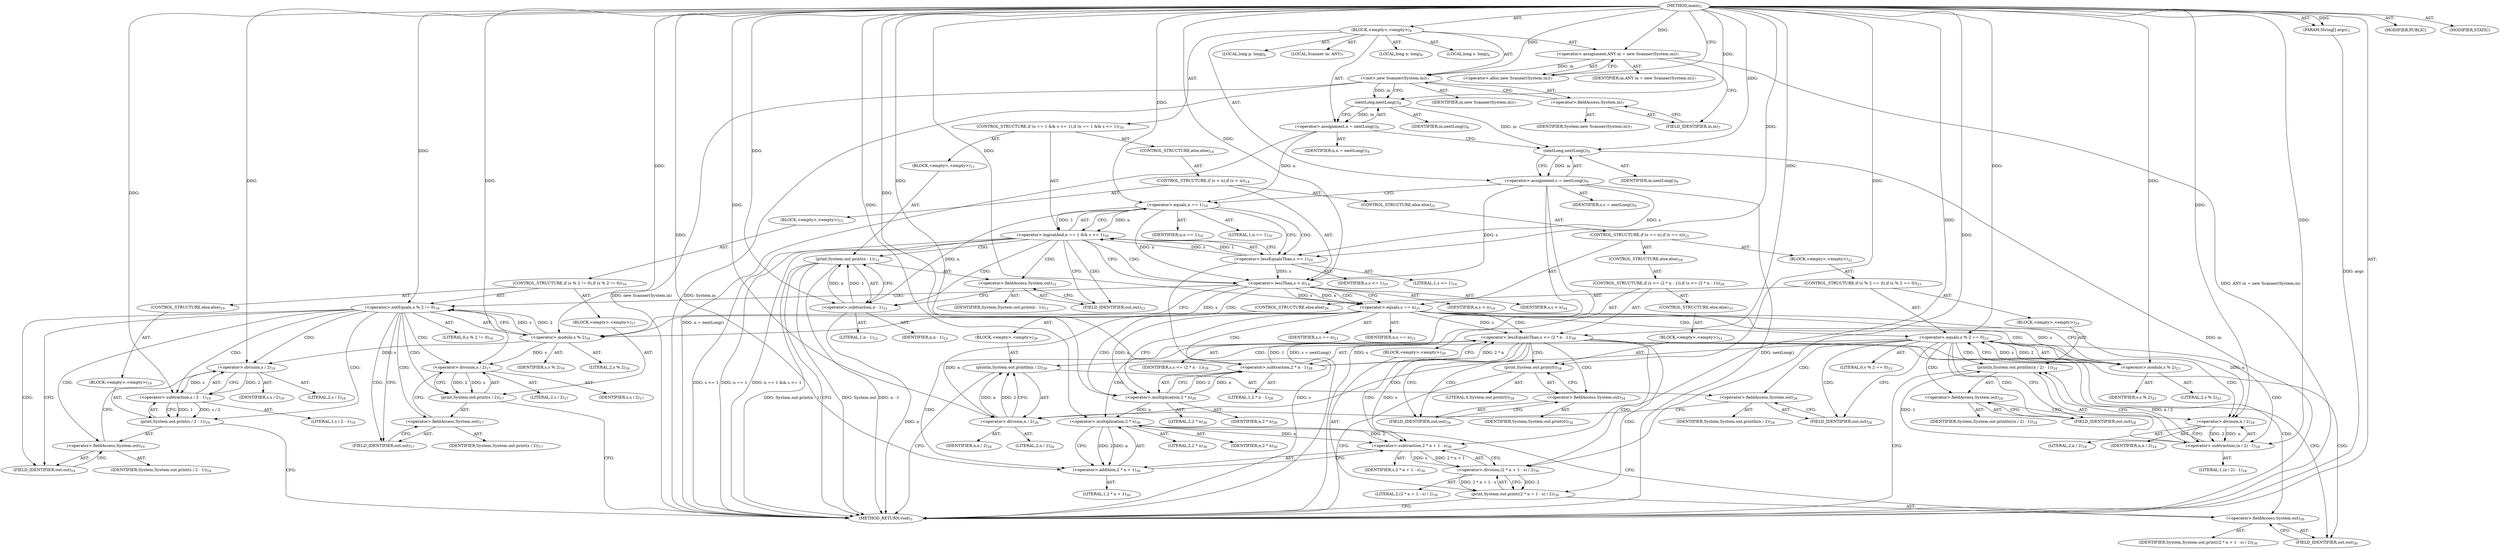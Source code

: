 digraph "main" {  
"19" [label = <(METHOD,main)<SUB>3</SUB>> ]
"20" [label = <(PARAM,String[] args)<SUB>3</SUB>> ]
"21" [label = <(BLOCK,&lt;empty&gt;,&lt;empty&gt;)<SUB>4</SUB>> ]
"22" [label = <(LOCAL,long n: long)<SUB>6</SUB>> ]
"23" [label = <(LOCAL,long s: long)<SUB>6</SUB>> ]
"24" [label = <(LOCAL,long p: long)<SUB>6</SUB>> ]
"4" [label = <(LOCAL,Scanner in: ANY)<SUB>7</SUB>> ]
"25" [label = <(&lt;operator&gt;.assignment,ANY in = new Scanner(System.in))<SUB>7</SUB>> ]
"26" [label = <(IDENTIFIER,in,ANY in = new Scanner(System.in))<SUB>7</SUB>> ]
"27" [label = <(&lt;operator&gt;.alloc,new Scanner(System.in))<SUB>7</SUB>> ]
"28" [label = <(&lt;init&gt;,new Scanner(System.in))<SUB>7</SUB>> ]
"3" [label = <(IDENTIFIER,in,new Scanner(System.in))<SUB>7</SUB>> ]
"29" [label = <(&lt;operator&gt;.fieldAccess,System.in)<SUB>7</SUB>> ]
"30" [label = <(IDENTIFIER,System,new Scanner(System.in))<SUB>7</SUB>> ]
"31" [label = <(FIELD_IDENTIFIER,in,in)<SUB>7</SUB>> ]
"32" [label = <(&lt;operator&gt;.assignment,n = nextLong())<SUB>8</SUB>> ]
"33" [label = <(IDENTIFIER,n,n = nextLong())<SUB>8</SUB>> ]
"34" [label = <(nextLong,nextLong())<SUB>8</SUB>> ]
"35" [label = <(IDENTIFIER,in,nextLong())<SUB>8</SUB>> ]
"36" [label = <(&lt;operator&gt;.assignment,s = nextLong())<SUB>9</SUB>> ]
"37" [label = <(IDENTIFIER,s,s = nextLong())<SUB>9</SUB>> ]
"38" [label = <(nextLong,nextLong())<SUB>9</SUB>> ]
"39" [label = <(IDENTIFIER,in,nextLong())<SUB>9</SUB>> ]
"40" [label = <(CONTROL_STRUCTURE,if (n == 1 &amp;&amp; s &lt;= 1),if (n == 1 &amp;&amp; s &lt;= 1))<SUB>10</SUB>> ]
"41" [label = <(&lt;operator&gt;.logicalAnd,n == 1 &amp;&amp; s &lt;= 1)<SUB>10</SUB>> ]
"42" [label = <(&lt;operator&gt;.equals,n == 1)<SUB>10</SUB>> ]
"43" [label = <(IDENTIFIER,n,n == 1)<SUB>10</SUB>> ]
"44" [label = <(LITERAL,1,n == 1)<SUB>10</SUB>> ]
"45" [label = <(&lt;operator&gt;.lessEqualsThan,s &lt;= 1)<SUB>10</SUB>> ]
"46" [label = <(IDENTIFIER,s,s &lt;= 1)<SUB>10</SUB>> ]
"47" [label = <(LITERAL,1,s &lt;= 1)<SUB>10</SUB>> ]
"48" [label = <(BLOCK,&lt;empty&gt;,&lt;empty&gt;)<SUB>11</SUB>> ]
"49" [label = <(print,System.out.print(n - 1))<SUB>12</SUB>> ]
"50" [label = <(&lt;operator&gt;.fieldAccess,System.out)<SUB>12</SUB>> ]
"51" [label = <(IDENTIFIER,System,System.out.print(n - 1))<SUB>12</SUB>> ]
"52" [label = <(FIELD_IDENTIFIER,out,out)<SUB>12</SUB>> ]
"53" [label = <(&lt;operator&gt;.subtraction,n - 1)<SUB>12</SUB>> ]
"54" [label = <(IDENTIFIER,n,n - 1)<SUB>12</SUB>> ]
"55" [label = <(LITERAL,1,n - 1)<SUB>12</SUB>> ]
"56" [label = <(CONTROL_STRUCTURE,else,else)<SUB>14</SUB>> ]
"57" [label = <(CONTROL_STRUCTURE,if (s &lt; n),if (s &lt; n))<SUB>14</SUB>> ]
"58" [label = <(&lt;operator&gt;.lessThan,s &lt; n)<SUB>14</SUB>> ]
"59" [label = <(IDENTIFIER,s,s &lt; n)<SUB>14</SUB>> ]
"60" [label = <(IDENTIFIER,n,s &lt; n)<SUB>14</SUB>> ]
"61" [label = <(BLOCK,&lt;empty&gt;,&lt;empty&gt;)<SUB>15</SUB>> ]
"62" [label = <(CONTROL_STRUCTURE,if (s % 2 != 0),if (s % 2 != 0))<SUB>16</SUB>> ]
"63" [label = <(&lt;operator&gt;.notEquals,s % 2 != 0)<SUB>16</SUB>> ]
"64" [label = <(&lt;operator&gt;.modulo,s % 2)<SUB>16</SUB>> ]
"65" [label = <(IDENTIFIER,s,s % 2)<SUB>16</SUB>> ]
"66" [label = <(LITERAL,2,s % 2)<SUB>16</SUB>> ]
"67" [label = <(LITERAL,0,s % 2 != 0)<SUB>16</SUB>> ]
"68" [label = <(BLOCK,&lt;empty&gt;,&lt;empty&gt;)<SUB>17</SUB>> ]
"69" [label = <(print,System.out.print(s / 2))<SUB>17</SUB>> ]
"70" [label = <(&lt;operator&gt;.fieldAccess,System.out)<SUB>17</SUB>> ]
"71" [label = <(IDENTIFIER,System,System.out.print(s / 2))<SUB>17</SUB>> ]
"72" [label = <(FIELD_IDENTIFIER,out,out)<SUB>17</SUB>> ]
"73" [label = <(&lt;operator&gt;.division,s / 2)<SUB>17</SUB>> ]
"74" [label = <(IDENTIFIER,s,s / 2)<SUB>17</SUB>> ]
"75" [label = <(LITERAL,2,s / 2)<SUB>17</SUB>> ]
"76" [label = <(CONTROL_STRUCTURE,else,else)<SUB>19</SUB>> ]
"77" [label = <(BLOCK,&lt;empty&gt;,&lt;empty&gt;)<SUB>19</SUB>> ]
"78" [label = <(print,System.out.print(s / 2 - 1))<SUB>19</SUB>> ]
"79" [label = <(&lt;operator&gt;.fieldAccess,System.out)<SUB>19</SUB>> ]
"80" [label = <(IDENTIFIER,System,System.out.print(s / 2 - 1))<SUB>19</SUB>> ]
"81" [label = <(FIELD_IDENTIFIER,out,out)<SUB>19</SUB>> ]
"82" [label = <(&lt;operator&gt;.subtraction,s / 2 - 1)<SUB>19</SUB>> ]
"83" [label = <(&lt;operator&gt;.division,s / 2)<SUB>19</SUB>> ]
"84" [label = <(IDENTIFIER,s,s / 2)<SUB>19</SUB>> ]
"85" [label = <(LITERAL,2,s / 2)<SUB>19</SUB>> ]
"86" [label = <(LITERAL,1,s / 2 - 1)<SUB>19</SUB>> ]
"87" [label = <(CONTROL_STRUCTURE,else,else)<SUB>21</SUB>> ]
"88" [label = <(CONTROL_STRUCTURE,if (s == n),if (s == n))<SUB>21</SUB>> ]
"89" [label = <(&lt;operator&gt;.equals,s == n)<SUB>21</SUB>> ]
"90" [label = <(IDENTIFIER,s,s == n)<SUB>21</SUB>> ]
"91" [label = <(IDENTIFIER,n,s == n)<SUB>21</SUB>> ]
"92" [label = <(BLOCK,&lt;empty&gt;,&lt;empty&gt;)<SUB>22</SUB>> ]
"93" [label = <(CONTROL_STRUCTURE,if (s % 2 == 0),if (s % 2 == 0))<SUB>23</SUB>> ]
"94" [label = <(&lt;operator&gt;.equals,s % 2 == 0)<SUB>23</SUB>> ]
"95" [label = <(&lt;operator&gt;.modulo,s % 2)<SUB>23</SUB>> ]
"96" [label = <(IDENTIFIER,s,s % 2)<SUB>23</SUB>> ]
"97" [label = <(LITERAL,2,s % 2)<SUB>23</SUB>> ]
"98" [label = <(LITERAL,0,s % 2 == 0)<SUB>23</SUB>> ]
"99" [label = <(BLOCK,&lt;empty&gt;,&lt;empty&gt;)<SUB>24</SUB>> ]
"100" [label = <(println,System.out.println((n / 2) - 1))<SUB>24</SUB>> ]
"101" [label = <(&lt;operator&gt;.fieldAccess,System.out)<SUB>24</SUB>> ]
"102" [label = <(IDENTIFIER,System,System.out.println((n / 2) - 1))<SUB>24</SUB>> ]
"103" [label = <(FIELD_IDENTIFIER,out,out)<SUB>24</SUB>> ]
"104" [label = <(&lt;operator&gt;.subtraction,(n / 2) - 1)<SUB>24</SUB>> ]
"105" [label = <(&lt;operator&gt;.division,n / 2)<SUB>24</SUB>> ]
"106" [label = <(IDENTIFIER,n,n / 2)<SUB>24</SUB>> ]
"107" [label = <(LITERAL,2,n / 2)<SUB>24</SUB>> ]
"108" [label = <(LITERAL,1,(n / 2) - 1)<SUB>24</SUB>> ]
"109" [label = <(CONTROL_STRUCTURE,else,else)<SUB>26</SUB>> ]
"110" [label = <(BLOCK,&lt;empty&gt;,&lt;empty&gt;)<SUB>26</SUB>> ]
"111" [label = <(println,System.out.println(n / 2))<SUB>26</SUB>> ]
"112" [label = <(&lt;operator&gt;.fieldAccess,System.out)<SUB>26</SUB>> ]
"113" [label = <(IDENTIFIER,System,System.out.println(n / 2))<SUB>26</SUB>> ]
"114" [label = <(FIELD_IDENTIFIER,out,out)<SUB>26</SUB>> ]
"115" [label = <(&lt;operator&gt;.division,n / 2)<SUB>26</SUB>> ]
"116" [label = <(IDENTIFIER,n,n / 2)<SUB>26</SUB>> ]
"117" [label = <(LITERAL,2,n / 2)<SUB>26</SUB>> ]
"118" [label = <(CONTROL_STRUCTURE,else,else)<SUB>28</SUB>> ]
"119" [label = <(CONTROL_STRUCTURE,if (s &lt;= (2 * n - 1)),if (s &lt;= (2 * n - 1)))<SUB>28</SUB>> ]
"120" [label = <(&lt;operator&gt;.lessEqualsThan,s &lt;= (2 * n - 1))<SUB>28</SUB>> ]
"121" [label = <(IDENTIFIER,s,s &lt;= (2 * n - 1))<SUB>28</SUB>> ]
"122" [label = <(&lt;operator&gt;.subtraction,2 * n - 1)<SUB>28</SUB>> ]
"123" [label = <(&lt;operator&gt;.multiplication,2 * n)<SUB>28</SUB>> ]
"124" [label = <(LITERAL,2,2 * n)<SUB>28</SUB>> ]
"125" [label = <(IDENTIFIER,n,2 * n)<SUB>28</SUB>> ]
"126" [label = <(LITERAL,1,2 * n - 1)<SUB>28</SUB>> ]
"127" [label = <(BLOCK,&lt;empty&gt;,&lt;empty&gt;)<SUB>29</SUB>> ]
"128" [label = <(print,System.out.print((2 * n + 1 - s) / 2))<SUB>30</SUB>> ]
"129" [label = <(&lt;operator&gt;.fieldAccess,System.out)<SUB>30</SUB>> ]
"130" [label = <(IDENTIFIER,System,System.out.print((2 * n + 1 - s) / 2))<SUB>30</SUB>> ]
"131" [label = <(FIELD_IDENTIFIER,out,out)<SUB>30</SUB>> ]
"132" [label = <(&lt;operator&gt;.division,(2 * n + 1 - s) / 2)<SUB>30</SUB>> ]
"133" [label = <(&lt;operator&gt;.subtraction,2 * n + 1 - s)<SUB>30</SUB>> ]
"134" [label = <(&lt;operator&gt;.addition,2 * n + 1)<SUB>30</SUB>> ]
"135" [label = <(&lt;operator&gt;.multiplication,2 * n)<SUB>30</SUB>> ]
"136" [label = <(LITERAL,2,2 * n)<SUB>30</SUB>> ]
"137" [label = <(IDENTIFIER,n,2 * n)<SUB>30</SUB>> ]
"138" [label = <(LITERAL,1,2 * n + 1)<SUB>30</SUB>> ]
"139" [label = <(IDENTIFIER,s,2 * n + 1 - s)<SUB>30</SUB>> ]
"140" [label = <(LITERAL,2,(2 * n + 1 - s) / 2)<SUB>30</SUB>> ]
"141" [label = <(CONTROL_STRUCTURE,else,else)<SUB>33</SUB>> ]
"142" [label = <(BLOCK,&lt;empty&gt;,&lt;empty&gt;)<SUB>33</SUB>> ]
"143" [label = <(print,System.out.print(0))<SUB>34</SUB>> ]
"144" [label = <(&lt;operator&gt;.fieldAccess,System.out)<SUB>34</SUB>> ]
"145" [label = <(IDENTIFIER,System,System.out.print(0))<SUB>34</SUB>> ]
"146" [label = <(FIELD_IDENTIFIER,out,out)<SUB>34</SUB>> ]
"147" [label = <(LITERAL,0,System.out.print(0))<SUB>34</SUB>> ]
"148" [label = <(MODIFIER,PUBLIC)> ]
"149" [label = <(MODIFIER,STATIC)> ]
"150" [label = <(METHOD_RETURN,void)<SUB>3</SUB>> ]
  "19" -> "20"  [ label = "AST: "] 
  "19" -> "21"  [ label = "AST: "] 
  "19" -> "148"  [ label = "AST: "] 
  "19" -> "149"  [ label = "AST: "] 
  "19" -> "150"  [ label = "AST: "] 
  "21" -> "22"  [ label = "AST: "] 
  "21" -> "23"  [ label = "AST: "] 
  "21" -> "24"  [ label = "AST: "] 
  "21" -> "4"  [ label = "AST: "] 
  "21" -> "25"  [ label = "AST: "] 
  "21" -> "28"  [ label = "AST: "] 
  "21" -> "32"  [ label = "AST: "] 
  "21" -> "36"  [ label = "AST: "] 
  "21" -> "40"  [ label = "AST: "] 
  "25" -> "26"  [ label = "AST: "] 
  "25" -> "27"  [ label = "AST: "] 
  "28" -> "3"  [ label = "AST: "] 
  "28" -> "29"  [ label = "AST: "] 
  "29" -> "30"  [ label = "AST: "] 
  "29" -> "31"  [ label = "AST: "] 
  "32" -> "33"  [ label = "AST: "] 
  "32" -> "34"  [ label = "AST: "] 
  "34" -> "35"  [ label = "AST: "] 
  "36" -> "37"  [ label = "AST: "] 
  "36" -> "38"  [ label = "AST: "] 
  "38" -> "39"  [ label = "AST: "] 
  "40" -> "41"  [ label = "AST: "] 
  "40" -> "48"  [ label = "AST: "] 
  "40" -> "56"  [ label = "AST: "] 
  "41" -> "42"  [ label = "AST: "] 
  "41" -> "45"  [ label = "AST: "] 
  "42" -> "43"  [ label = "AST: "] 
  "42" -> "44"  [ label = "AST: "] 
  "45" -> "46"  [ label = "AST: "] 
  "45" -> "47"  [ label = "AST: "] 
  "48" -> "49"  [ label = "AST: "] 
  "49" -> "50"  [ label = "AST: "] 
  "49" -> "53"  [ label = "AST: "] 
  "50" -> "51"  [ label = "AST: "] 
  "50" -> "52"  [ label = "AST: "] 
  "53" -> "54"  [ label = "AST: "] 
  "53" -> "55"  [ label = "AST: "] 
  "56" -> "57"  [ label = "AST: "] 
  "57" -> "58"  [ label = "AST: "] 
  "57" -> "61"  [ label = "AST: "] 
  "57" -> "87"  [ label = "AST: "] 
  "58" -> "59"  [ label = "AST: "] 
  "58" -> "60"  [ label = "AST: "] 
  "61" -> "62"  [ label = "AST: "] 
  "62" -> "63"  [ label = "AST: "] 
  "62" -> "68"  [ label = "AST: "] 
  "62" -> "76"  [ label = "AST: "] 
  "63" -> "64"  [ label = "AST: "] 
  "63" -> "67"  [ label = "AST: "] 
  "64" -> "65"  [ label = "AST: "] 
  "64" -> "66"  [ label = "AST: "] 
  "68" -> "69"  [ label = "AST: "] 
  "69" -> "70"  [ label = "AST: "] 
  "69" -> "73"  [ label = "AST: "] 
  "70" -> "71"  [ label = "AST: "] 
  "70" -> "72"  [ label = "AST: "] 
  "73" -> "74"  [ label = "AST: "] 
  "73" -> "75"  [ label = "AST: "] 
  "76" -> "77"  [ label = "AST: "] 
  "77" -> "78"  [ label = "AST: "] 
  "78" -> "79"  [ label = "AST: "] 
  "78" -> "82"  [ label = "AST: "] 
  "79" -> "80"  [ label = "AST: "] 
  "79" -> "81"  [ label = "AST: "] 
  "82" -> "83"  [ label = "AST: "] 
  "82" -> "86"  [ label = "AST: "] 
  "83" -> "84"  [ label = "AST: "] 
  "83" -> "85"  [ label = "AST: "] 
  "87" -> "88"  [ label = "AST: "] 
  "88" -> "89"  [ label = "AST: "] 
  "88" -> "92"  [ label = "AST: "] 
  "88" -> "118"  [ label = "AST: "] 
  "89" -> "90"  [ label = "AST: "] 
  "89" -> "91"  [ label = "AST: "] 
  "92" -> "93"  [ label = "AST: "] 
  "93" -> "94"  [ label = "AST: "] 
  "93" -> "99"  [ label = "AST: "] 
  "93" -> "109"  [ label = "AST: "] 
  "94" -> "95"  [ label = "AST: "] 
  "94" -> "98"  [ label = "AST: "] 
  "95" -> "96"  [ label = "AST: "] 
  "95" -> "97"  [ label = "AST: "] 
  "99" -> "100"  [ label = "AST: "] 
  "100" -> "101"  [ label = "AST: "] 
  "100" -> "104"  [ label = "AST: "] 
  "101" -> "102"  [ label = "AST: "] 
  "101" -> "103"  [ label = "AST: "] 
  "104" -> "105"  [ label = "AST: "] 
  "104" -> "108"  [ label = "AST: "] 
  "105" -> "106"  [ label = "AST: "] 
  "105" -> "107"  [ label = "AST: "] 
  "109" -> "110"  [ label = "AST: "] 
  "110" -> "111"  [ label = "AST: "] 
  "111" -> "112"  [ label = "AST: "] 
  "111" -> "115"  [ label = "AST: "] 
  "112" -> "113"  [ label = "AST: "] 
  "112" -> "114"  [ label = "AST: "] 
  "115" -> "116"  [ label = "AST: "] 
  "115" -> "117"  [ label = "AST: "] 
  "118" -> "119"  [ label = "AST: "] 
  "119" -> "120"  [ label = "AST: "] 
  "119" -> "127"  [ label = "AST: "] 
  "119" -> "141"  [ label = "AST: "] 
  "120" -> "121"  [ label = "AST: "] 
  "120" -> "122"  [ label = "AST: "] 
  "122" -> "123"  [ label = "AST: "] 
  "122" -> "126"  [ label = "AST: "] 
  "123" -> "124"  [ label = "AST: "] 
  "123" -> "125"  [ label = "AST: "] 
  "127" -> "128"  [ label = "AST: "] 
  "128" -> "129"  [ label = "AST: "] 
  "128" -> "132"  [ label = "AST: "] 
  "129" -> "130"  [ label = "AST: "] 
  "129" -> "131"  [ label = "AST: "] 
  "132" -> "133"  [ label = "AST: "] 
  "132" -> "140"  [ label = "AST: "] 
  "133" -> "134"  [ label = "AST: "] 
  "133" -> "139"  [ label = "AST: "] 
  "134" -> "135"  [ label = "AST: "] 
  "134" -> "138"  [ label = "AST: "] 
  "135" -> "136"  [ label = "AST: "] 
  "135" -> "137"  [ label = "AST: "] 
  "141" -> "142"  [ label = "AST: "] 
  "142" -> "143"  [ label = "AST: "] 
  "143" -> "144"  [ label = "AST: "] 
  "143" -> "147"  [ label = "AST: "] 
  "144" -> "145"  [ label = "AST: "] 
  "144" -> "146"  [ label = "AST: "] 
  "25" -> "31"  [ label = "CFG: "] 
  "28" -> "34"  [ label = "CFG: "] 
  "32" -> "38"  [ label = "CFG: "] 
  "36" -> "42"  [ label = "CFG: "] 
  "27" -> "25"  [ label = "CFG: "] 
  "29" -> "28"  [ label = "CFG: "] 
  "34" -> "32"  [ label = "CFG: "] 
  "38" -> "36"  [ label = "CFG: "] 
  "41" -> "52"  [ label = "CFG: "] 
  "41" -> "58"  [ label = "CFG: "] 
  "31" -> "29"  [ label = "CFG: "] 
  "42" -> "41"  [ label = "CFG: "] 
  "42" -> "45"  [ label = "CFG: "] 
  "45" -> "41"  [ label = "CFG: "] 
  "49" -> "150"  [ label = "CFG: "] 
  "50" -> "53"  [ label = "CFG: "] 
  "53" -> "49"  [ label = "CFG: "] 
  "58" -> "64"  [ label = "CFG: "] 
  "58" -> "89"  [ label = "CFG: "] 
  "52" -> "50"  [ label = "CFG: "] 
  "63" -> "72"  [ label = "CFG: "] 
  "63" -> "81"  [ label = "CFG: "] 
  "89" -> "95"  [ label = "CFG: "] 
  "89" -> "123"  [ label = "CFG: "] 
  "64" -> "63"  [ label = "CFG: "] 
  "69" -> "150"  [ label = "CFG: "] 
  "70" -> "73"  [ label = "CFG: "] 
  "73" -> "69"  [ label = "CFG: "] 
  "78" -> "150"  [ label = "CFG: "] 
  "94" -> "103"  [ label = "CFG: "] 
  "94" -> "114"  [ label = "CFG: "] 
  "120" -> "131"  [ label = "CFG: "] 
  "120" -> "146"  [ label = "CFG: "] 
  "72" -> "70"  [ label = "CFG: "] 
  "79" -> "83"  [ label = "CFG: "] 
  "82" -> "78"  [ label = "CFG: "] 
  "95" -> "94"  [ label = "CFG: "] 
  "100" -> "150"  [ label = "CFG: "] 
  "122" -> "120"  [ label = "CFG: "] 
  "128" -> "150"  [ label = "CFG: "] 
  "81" -> "79"  [ label = "CFG: "] 
  "83" -> "82"  [ label = "CFG: "] 
  "101" -> "105"  [ label = "CFG: "] 
  "104" -> "100"  [ label = "CFG: "] 
  "111" -> "150"  [ label = "CFG: "] 
  "123" -> "122"  [ label = "CFG: "] 
  "129" -> "135"  [ label = "CFG: "] 
  "132" -> "128"  [ label = "CFG: "] 
  "143" -> "150"  [ label = "CFG: "] 
  "103" -> "101"  [ label = "CFG: "] 
  "105" -> "104"  [ label = "CFG: "] 
  "112" -> "115"  [ label = "CFG: "] 
  "115" -> "111"  [ label = "CFG: "] 
  "131" -> "129"  [ label = "CFG: "] 
  "133" -> "132"  [ label = "CFG: "] 
  "144" -> "143"  [ label = "CFG: "] 
  "114" -> "112"  [ label = "CFG: "] 
  "134" -> "133"  [ label = "CFG: "] 
  "146" -> "144"  [ label = "CFG: "] 
  "135" -> "134"  [ label = "CFG: "] 
  "19" -> "27"  [ label = "CFG: "] 
  "20" -> "150"  [ label = "DDG: args"] 
  "25" -> "150"  [ label = "DDG: ANY in = new Scanner(System.in)"] 
  "28" -> "150"  [ label = "DDG: System.in"] 
  "28" -> "150"  [ label = "DDG: new Scanner(System.in)"] 
  "32" -> "150"  [ label = "DDG: n = nextLong()"] 
  "36" -> "150"  [ label = "DDG: s"] 
  "38" -> "150"  [ label = "DDG: in"] 
  "36" -> "150"  [ label = "DDG: nextLong()"] 
  "36" -> "150"  [ label = "DDG: s = nextLong()"] 
  "41" -> "150"  [ label = "DDG: n == 1"] 
  "45" -> "150"  [ label = "DDG: s"] 
  "41" -> "150"  [ label = "DDG: s &lt;= 1"] 
  "41" -> "150"  [ label = "DDG: n == 1 &amp;&amp; s &lt;= 1"] 
  "49" -> "150"  [ label = "DDG: System.out"] 
  "53" -> "150"  [ label = "DDG: n"] 
  "49" -> "150"  [ label = "DDG: n - 1"] 
  "49" -> "150"  [ label = "DDG: System.out.print(n - 1)"] 
  "19" -> "20"  [ label = "DDG: "] 
  "19" -> "25"  [ label = "DDG: "] 
  "34" -> "32"  [ label = "DDG: in"] 
  "38" -> "36"  [ label = "DDG: in"] 
  "25" -> "28"  [ label = "DDG: in"] 
  "19" -> "28"  [ label = "DDG: "] 
  "28" -> "34"  [ label = "DDG: in"] 
  "19" -> "34"  [ label = "DDG: "] 
  "34" -> "38"  [ label = "DDG: in"] 
  "19" -> "38"  [ label = "DDG: "] 
  "42" -> "41"  [ label = "DDG: n"] 
  "42" -> "41"  [ label = "DDG: 1"] 
  "45" -> "41"  [ label = "DDG: s"] 
  "45" -> "41"  [ label = "DDG: 1"] 
  "32" -> "42"  [ label = "DDG: n"] 
  "19" -> "42"  [ label = "DDG: "] 
  "36" -> "45"  [ label = "DDG: s"] 
  "19" -> "45"  [ label = "DDG: "] 
  "53" -> "49"  [ label = "DDG: n"] 
  "53" -> "49"  [ label = "DDG: 1"] 
  "42" -> "53"  [ label = "DDG: n"] 
  "19" -> "53"  [ label = "DDG: "] 
  "36" -> "58"  [ label = "DDG: s"] 
  "45" -> "58"  [ label = "DDG: s"] 
  "19" -> "58"  [ label = "DDG: "] 
  "42" -> "58"  [ label = "DDG: n"] 
  "64" -> "63"  [ label = "DDG: s"] 
  "64" -> "63"  [ label = "DDG: 2"] 
  "19" -> "63"  [ label = "DDG: "] 
  "58" -> "89"  [ label = "DDG: s"] 
  "19" -> "89"  [ label = "DDG: "] 
  "58" -> "89"  [ label = "DDG: n"] 
  "58" -> "64"  [ label = "DDG: s"] 
  "19" -> "64"  [ label = "DDG: "] 
  "73" -> "69"  [ label = "DDG: s"] 
  "73" -> "69"  [ label = "DDG: 2"] 
  "64" -> "73"  [ label = "DDG: s"] 
  "19" -> "73"  [ label = "DDG: "] 
  "82" -> "78"  [ label = "DDG: s / 2"] 
  "82" -> "78"  [ label = "DDG: 1"] 
  "95" -> "94"  [ label = "DDG: s"] 
  "95" -> "94"  [ label = "DDG: 2"] 
  "19" -> "94"  [ label = "DDG: "] 
  "89" -> "120"  [ label = "DDG: s"] 
  "19" -> "120"  [ label = "DDG: "] 
  "122" -> "120"  [ label = "DDG: 2 * n"] 
  "122" -> "120"  [ label = "DDG: 1"] 
  "83" -> "82"  [ label = "DDG: s"] 
  "83" -> "82"  [ label = "DDG: 2"] 
  "19" -> "82"  [ label = "DDG: "] 
  "89" -> "95"  [ label = "DDG: s"] 
  "19" -> "95"  [ label = "DDG: "] 
  "104" -> "100"  [ label = "DDG: n / 2"] 
  "104" -> "100"  [ label = "DDG: 1"] 
  "123" -> "122"  [ label = "DDG: 2"] 
  "123" -> "122"  [ label = "DDG: n"] 
  "19" -> "122"  [ label = "DDG: "] 
  "132" -> "128"  [ label = "DDG: 2 * n + 1 - s"] 
  "132" -> "128"  [ label = "DDG: 2"] 
  "64" -> "83"  [ label = "DDG: s"] 
  "19" -> "83"  [ label = "DDG: "] 
  "105" -> "104"  [ label = "DDG: n"] 
  "105" -> "104"  [ label = "DDG: 2"] 
  "19" -> "104"  [ label = "DDG: "] 
  "115" -> "111"  [ label = "DDG: n"] 
  "115" -> "111"  [ label = "DDG: 2"] 
  "19" -> "123"  [ label = "DDG: "] 
  "89" -> "123"  [ label = "DDG: n"] 
  "133" -> "132"  [ label = "DDG: 2 * n + 1"] 
  "133" -> "132"  [ label = "DDG: s"] 
  "19" -> "132"  [ label = "DDG: "] 
  "19" -> "143"  [ label = "DDG: "] 
  "89" -> "105"  [ label = "DDG: n"] 
  "19" -> "105"  [ label = "DDG: "] 
  "89" -> "115"  [ label = "DDG: n"] 
  "19" -> "115"  [ label = "DDG: "] 
  "135" -> "133"  [ label = "DDG: 2"] 
  "135" -> "133"  [ label = "DDG: n"] 
  "19" -> "133"  [ label = "DDG: "] 
  "120" -> "133"  [ label = "DDG: s"] 
  "135" -> "134"  [ label = "DDG: 2"] 
  "135" -> "134"  [ label = "DDG: n"] 
  "19" -> "134"  [ label = "DDG: "] 
  "19" -> "135"  [ label = "DDG: "] 
  "123" -> "135"  [ label = "DDG: n"] 
  "41" -> "49"  [ label = "CDG: "] 
  "41" -> "52"  [ label = "CDG: "] 
  "41" -> "50"  [ label = "CDG: "] 
  "41" -> "58"  [ label = "CDG: "] 
  "41" -> "53"  [ label = "CDG: "] 
  "42" -> "45"  [ label = "CDG: "] 
  "58" -> "64"  [ label = "CDG: "] 
  "58" -> "89"  [ label = "CDG: "] 
  "58" -> "63"  [ label = "CDG: "] 
  "63" -> "73"  [ label = "CDG: "] 
  "63" -> "81"  [ label = "CDG: "] 
  "63" -> "72"  [ label = "CDG: "] 
  "63" -> "69"  [ label = "CDG: "] 
  "63" -> "82"  [ label = "CDG: "] 
  "63" -> "79"  [ label = "CDG: "] 
  "63" -> "83"  [ label = "CDG: "] 
  "63" -> "70"  [ label = "CDG: "] 
  "63" -> "78"  [ label = "CDG: "] 
  "89" -> "94"  [ label = "CDG: "] 
  "89" -> "120"  [ label = "CDG: "] 
  "89" -> "122"  [ label = "CDG: "] 
  "89" -> "95"  [ label = "CDG: "] 
  "89" -> "123"  [ label = "CDG: "] 
  "94" -> "115"  [ label = "CDG: "] 
  "94" -> "114"  [ label = "CDG: "] 
  "94" -> "103"  [ label = "CDG: "] 
  "94" -> "104"  [ label = "CDG: "] 
  "94" -> "112"  [ label = "CDG: "] 
  "94" -> "101"  [ label = "CDG: "] 
  "94" -> "105"  [ label = "CDG: "] 
  "94" -> "100"  [ label = "CDG: "] 
  "94" -> "111"  [ label = "CDG: "] 
  "120" -> "146"  [ label = "CDG: "] 
  "120" -> "128"  [ label = "CDG: "] 
  "120" -> "131"  [ label = "CDG: "] 
  "120" -> "132"  [ label = "CDG: "] 
  "120" -> "144"  [ label = "CDG: "] 
  "120" -> "129"  [ label = "CDG: "] 
  "120" -> "134"  [ label = "CDG: "] 
  "120" -> "143"  [ label = "CDG: "] 
  "120" -> "135"  [ label = "CDG: "] 
  "120" -> "133"  [ label = "CDG: "] 
}
